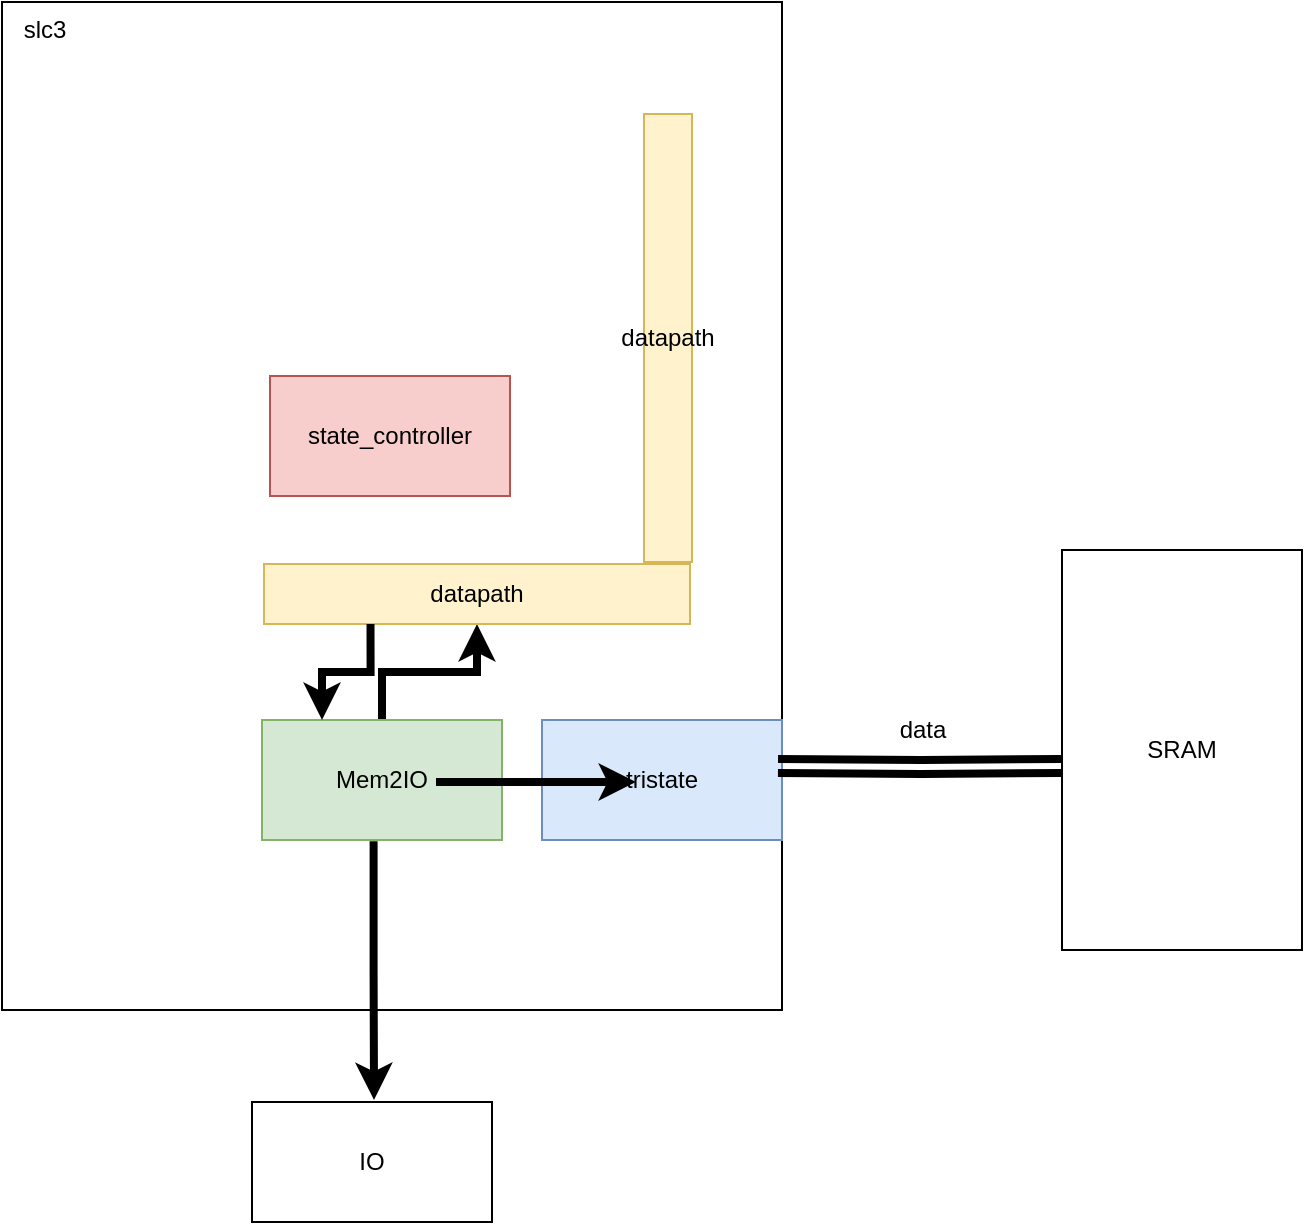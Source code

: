 <mxfile version="15.4.0" type="device"><diagram id="zS49Snm2psISKYUEn8ia" name="第 1 页"><mxGraphModel dx="531" dy="783" grid="0" gridSize="10" guides="0" tooltips="1" connect="1" arrows="1" fold="1" page="0" pageScale="1" pageWidth="827" pageHeight="1169" math="0" shadow="0"><root><mxCell id="0"/><mxCell id="1" parent="0"/><mxCell id="AFv885uVa79XL3ew3kMA-1" value="" style="rounded=0;whiteSpace=wrap;html=1;" vertex="1" parent="1"><mxGeometry x="70" y="-164" width="390" height="504" as="geometry"/></mxCell><mxCell id="AFv885uVa79XL3ew3kMA-2" value="slc3" style="text;html=1;align=center;verticalAlign=middle;resizable=0;points=[];autosize=1;strokeColor=none;fillColor=none;" vertex="1" parent="1"><mxGeometry x="71" y="-160" width="40" height="20" as="geometry"/></mxCell><mxCell id="AFv885uVa79XL3ew3kMA-3" value="SRAM" style="whiteSpace=wrap;html=1;" vertex="1" parent="1"><mxGeometry x="600" y="110" width="120" height="200" as="geometry"/></mxCell><mxCell id="AFv885uVa79XL3ew3kMA-21" value="" style="edgeStyle=orthogonalEdgeStyle;rounded=0;orthogonalLoop=1;jettySize=auto;html=1;strokeWidth=4;" edge="1" parent="1" source="AFv885uVa79XL3ew3kMA-4" target="AFv885uVa79XL3ew3kMA-8"><mxGeometry relative="1" as="geometry"/></mxCell><mxCell id="AFv885uVa79XL3ew3kMA-4" value="Mem2IO" style="whiteSpace=wrap;html=1;fillColor=#d5e8d4;strokeColor=#82b366;" vertex="1" parent="1"><mxGeometry x="200" y="195" width="120" height="60" as="geometry"/></mxCell><mxCell id="AFv885uVa79XL3ew3kMA-5" value="state_controller" style="whiteSpace=wrap;html=1;fillColor=#f8cecc;strokeColor=#b85450;" vertex="1" parent="1"><mxGeometry x="204" y="23" width="120" height="60" as="geometry"/></mxCell><mxCell id="AFv885uVa79XL3ew3kMA-6" value="tristate" style="whiteSpace=wrap;html=1;fillColor=#dae8fc;strokeColor=#6c8ebf;" vertex="1" parent="1"><mxGeometry x="340" y="195" width="120" height="60" as="geometry"/></mxCell><mxCell id="AFv885uVa79XL3ew3kMA-8" value="datapath" style="whiteSpace=wrap;html=1;fillColor=#fff2cc;strokeColor=#d6b656;" vertex="1" parent="1"><mxGeometry x="201" y="117" width="213" height="30" as="geometry"/></mxCell><mxCell id="AFv885uVa79XL3ew3kMA-10" value="data" style="text;html=1;align=center;verticalAlign=middle;resizable=0;points=[];autosize=1;strokeColor=none;fillColor=none;" vertex="1" parent="1"><mxGeometry x="510" y="190" width="40" height="20" as="geometry"/></mxCell><mxCell id="AFv885uVa79XL3ew3kMA-15" value="" style="shape=link;html=1;rounded=0;strokeWidth=4;edgeStyle=orthogonalEdgeStyle;entryX=-0.004;entryY=0.54;entryDx=0;entryDy=0;entryPerimeter=0;" edge="1" parent="1" target="AFv885uVa79XL3ew3kMA-3"><mxGeometry width="100" relative="1" as="geometry"><mxPoint x="458" y="218" as="sourcePoint"/><mxPoint x="578" y="215" as="targetPoint"/></mxGeometry></mxCell><mxCell id="AFv885uVa79XL3ew3kMA-16" value="datapath" style="whiteSpace=wrap;html=1;fillColor=#fff2cc;strokeColor=#d6b656;" vertex="1" parent="1"><mxGeometry x="391" y="-108" width="24" height="224" as="geometry"/></mxCell><mxCell id="AFv885uVa79XL3ew3kMA-18" value="" style="html=1;rounded=0;strokeWidth=4;edgeStyle=orthogonalEdgeStyle;" edge="1" parent="1"><mxGeometry width="100" relative="1" as="geometry"><mxPoint x="287" y="226" as="sourcePoint"/><mxPoint x="387" y="226" as="targetPoint"/></mxGeometry></mxCell><mxCell id="AFv885uVa79XL3ew3kMA-19" value="" style="html=1;rounded=0;strokeWidth=4;edgeStyle=orthogonalEdgeStyle;exitX=0.465;exitY=1.01;exitDx=0;exitDy=0;exitPerimeter=0;" edge="1" parent="1" source="AFv885uVa79XL3ew3kMA-4"><mxGeometry width="100" relative="1" as="geometry"><mxPoint x="297" y="236" as="sourcePoint"/><mxPoint x="256" y="385" as="targetPoint"/></mxGeometry></mxCell><mxCell id="AFv885uVa79XL3ew3kMA-20" value="IO" style="whiteSpace=wrap;html=1;" vertex="1" parent="1"><mxGeometry x="195" y="386" width="120" height="60" as="geometry"/></mxCell><mxCell id="AFv885uVa79XL3ew3kMA-22" value="" style="edgeStyle=orthogonalEdgeStyle;rounded=0;orthogonalLoop=1;jettySize=auto;html=1;strokeWidth=4;entryX=0.25;entryY=0;entryDx=0;entryDy=0;exitX=0.25;exitY=1;exitDx=0;exitDy=0;" edge="1" parent="1" source="AFv885uVa79XL3ew3kMA-8" target="AFv885uVa79XL3ew3kMA-4"><mxGeometry relative="1" as="geometry"><mxPoint x="270.029" y="205" as="sourcePoint"/><mxPoint x="317.514" y="157" as="targetPoint"/></mxGeometry></mxCell></root></mxGraphModel></diagram></mxfile>